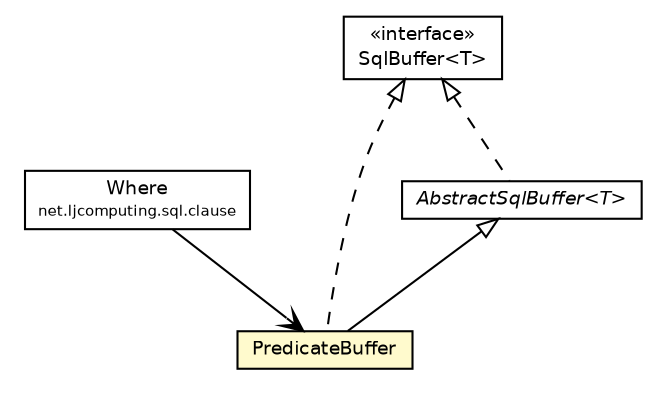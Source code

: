 #!/usr/local/bin/dot
#
# Class diagram 
# Generated by UMLGraph version R5_6 (http://www.umlgraph.org/)
#

digraph G {
	edge [fontname="Helvetica",fontsize=10,labelfontname="Helvetica",labelfontsize=10];
	node [fontname="Helvetica",fontsize=10,shape=plaintext];
	nodesep=0.25;
	ranksep=0.5;
	// net.ljcomputing.sql.clause.Where
	c849 [label=<<table title="net.ljcomputing.sql.clause.Where" border="0" cellborder="1" cellspacing="0" cellpadding="2" port="p" href="../clause/Where.html">
		<tr><td><table border="0" cellspacing="0" cellpadding="1">
<tr><td align="center" balign="center"> Where </td></tr>
<tr><td align="center" balign="center"><font point-size="7.0"> net.ljcomputing.sql.clause </font></td></tr>
		</table></td></tr>
		</table>>, URL="../clause/Where.html", fontname="Helvetica", fontcolor="black", fontsize=9.0];
	// net.ljcomputing.sql.buffer.SqlBuffer<T>
	c862 [label=<<table title="net.ljcomputing.sql.buffer.SqlBuffer" border="0" cellborder="1" cellspacing="0" cellpadding="2" port="p" href="./SqlBuffer.html">
		<tr><td><table border="0" cellspacing="0" cellpadding="1">
<tr><td align="center" balign="center"> &#171;interface&#187; </td></tr>
<tr><td align="center" balign="center"> SqlBuffer&lt;T&gt; </td></tr>
		</table></td></tr>
		</table>>, URL="./SqlBuffer.html", fontname="Helvetica", fontcolor="black", fontsize=9.0];
	// net.ljcomputing.sql.buffer.PredicateBuffer
	c863 [label=<<table title="net.ljcomputing.sql.buffer.PredicateBuffer" border="0" cellborder="1" cellspacing="0" cellpadding="2" port="p" bgcolor="lemonChiffon" href="./PredicateBuffer.html">
		<tr><td><table border="0" cellspacing="0" cellpadding="1">
<tr><td align="center" balign="center"> PredicateBuffer </td></tr>
		</table></td></tr>
		</table>>, URL="./PredicateBuffer.html", fontname="Helvetica", fontcolor="black", fontsize=9.0];
	// net.ljcomputing.sql.buffer.AbstractSqlBuffer<T>
	c864 [label=<<table title="net.ljcomputing.sql.buffer.AbstractSqlBuffer" border="0" cellborder="1" cellspacing="0" cellpadding="2" port="p" href="./AbstractSqlBuffer.html">
		<tr><td><table border="0" cellspacing="0" cellpadding="1">
<tr><td align="center" balign="center"><font face="Helvetica-Oblique"> AbstractSqlBuffer&lt;T&gt; </font></td></tr>
		</table></td></tr>
		</table>>, URL="./AbstractSqlBuffer.html", fontname="Helvetica", fontcolor="black", fontsize=9.0];
	//net.ljcomputing.sql.buffer.PredicateBuffer extends net.ljcomputing.sql.buffer.AbstractSqlBuffer<net.ljcomputing.sql.clause.Predicate>
	c864:p -> c863:p [dir=back,arrowtail=empty];
	//net.ljcomputing.sql.buffer.PredicateBuffer implements net.ljcomputing.sql.buffer.SqlBuffer<T>
	c862:p -> c863:p [dir=back,arrowtail=empty,style=dashed];
	//net.ljcomputing.sql.buffer.AbstractSqlBuffer<T> implements net.ljcomputing.sql.buffer.SqlBuffer<T>
	c862:p -> c864:p [dir=back,arrowtail=empty,style=dashed];
	// net.ljcomputing.sql.clause.Where NAVASSOC net.ljcomputing.sql.buffer.PredicateBuffer
	c849:p -> c863:p [taillabel="", label="", headlabel="", fontname="Helvetica", fontcolor="black", fontsize=10.0, color="black", arrowhead=open];
}

